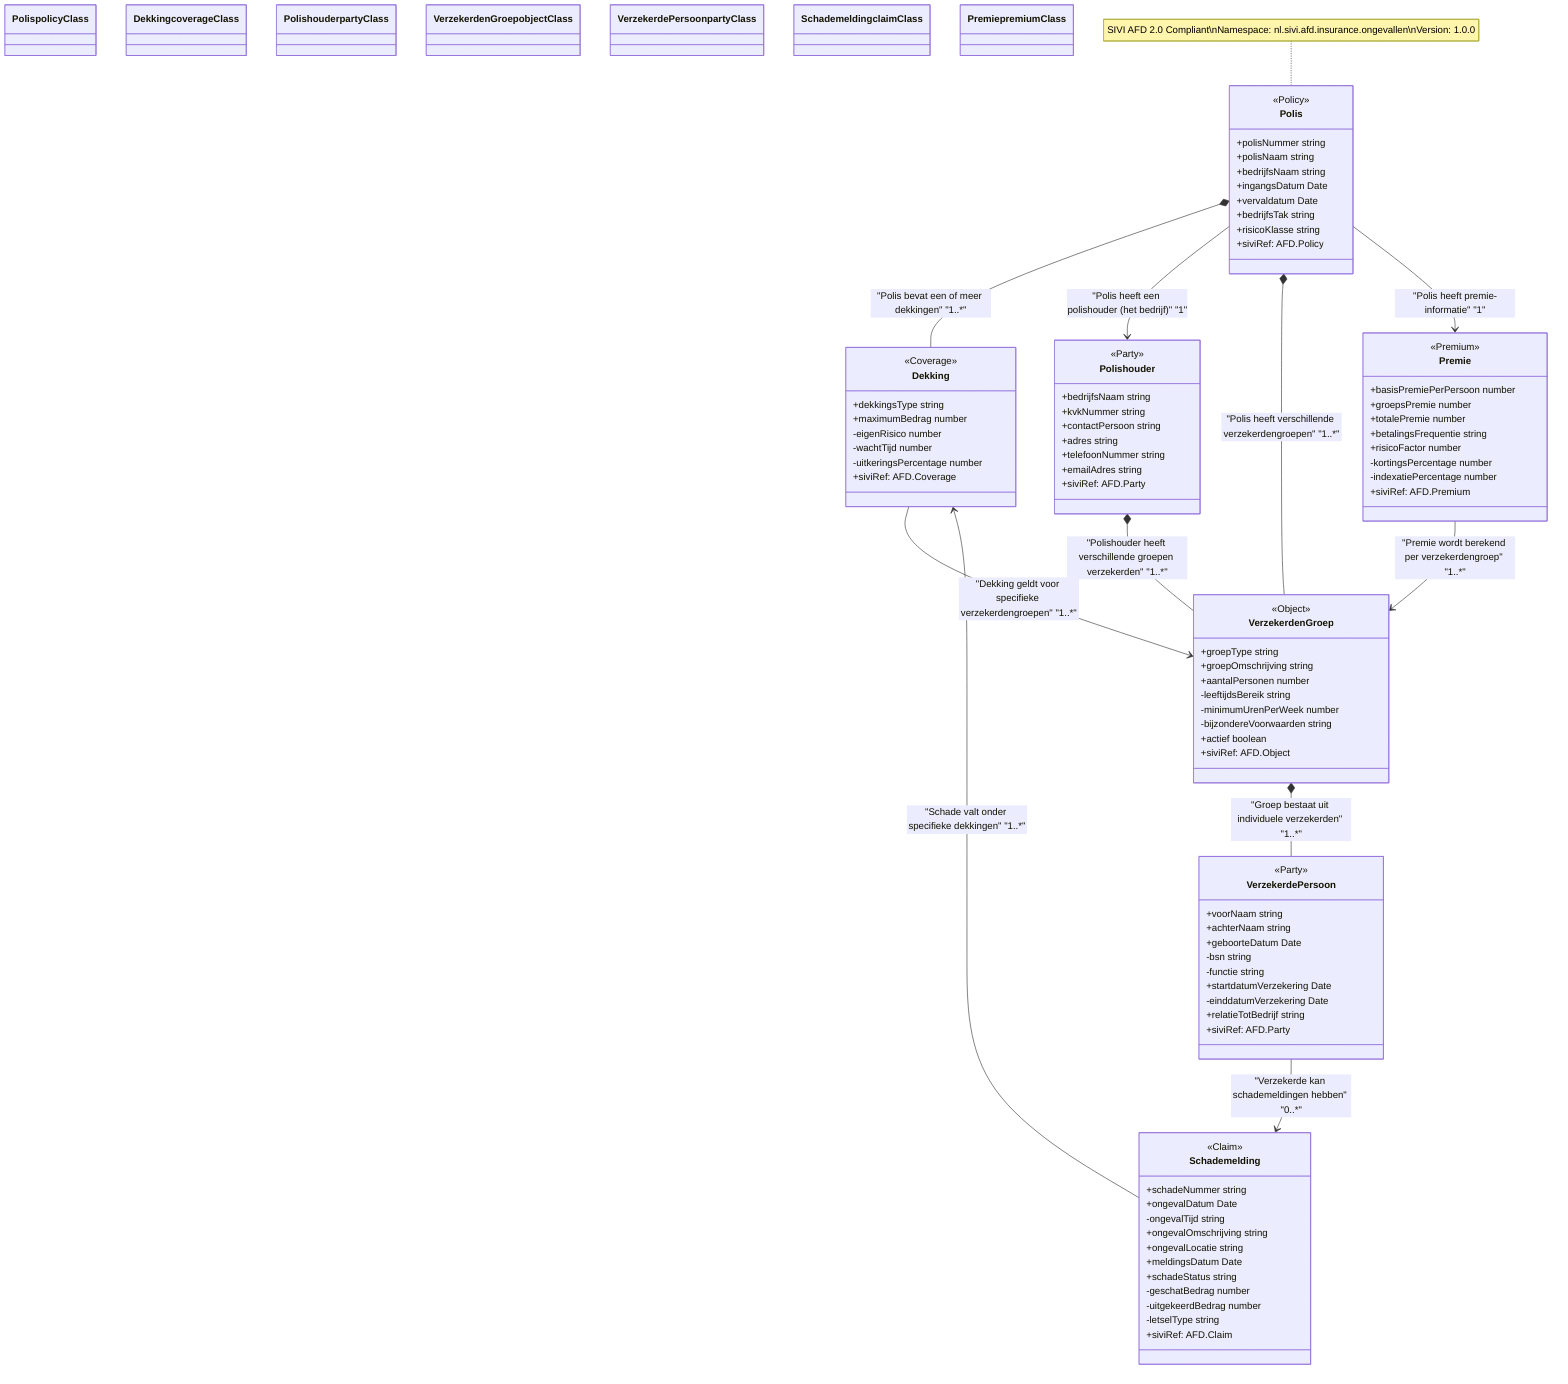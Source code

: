 classDiagram

    %% Domain Model: Collectieve Ongevallenverzekering voor Bedrijven
    %% Version: 1.0.0
    %% Generated: 2025-06-25T11:52:51.135Z
    %% Based on SIVI AFD 2.0

    class Polis {
        +polisNummer string
        +polisNaam string
        +bedrijfsNaam string
        +ingangsDatum Date
        +vervaldatum Date
        +bedrijfsTak string
        +risicoKlasse string
        <<Policy>>
        +siviRef: AFD.Policy
    }

    class Dekking {
        +dekkingsType string
        +maximumBedrag number
        -eigenRisico number
        -wachtTijd number
        -uitkeringsPercentage number
        <<Coverage>>
        +siviRef: AFD.Coverage
    }

    class Polishouder {
        +bedrijfsNaam string
        +kvkNummer string
        +contactPersoon string
        +adres string
        +telefoonNummer string
        +emailAdres string
        <<Party>>
        +siviRef: AFD.Party
    }

    class VerzekerdenGroep {
        +groepType string
        +groepOmschrijving string
        +aantalPersonen number
        -leeftijdsBereik string
        -minimumUrenPerWeek number
        -bijzondereVoorwaarden string
        +actief boolean
        <<Object>>
        +siviRef: AFD.Object
    }

    class VerzekerdePersoon {
        +voorNaam string
        +achterNaam string
        +geboorteDatum Date
        -bsn string
        -functie string
        +startdatumVerzekering Date
        -einddatumVerzekering Date
        +relatieTotBedrijf string
        <<Party>>
        +siviRef: AFD.Party
    }

    class Schademelding {
        +schadeNummer string
        +ongevalDatum Date
        -ongevalTijd string
        +ongevalOmschrijving string
        +ongevalLocatie string
        +meldingsDatum Date
        +schadeStatus string
        -geschatBedrag number
        -uitgekeerdBedrag number
        -letselType string
        <<Claim>>
        +siviRef: AFD.Claim
    }

    class Premie {
        +basisPremiePerPersoon number
        +groepsPremie number
        +totalePremie number
        +betalingsFrequentie string
        +risicoFactor number
        -kortingsPercentage number
        -indexatiePercentage number
        <<Premium>>
        +siviRef: AFD.Premium
    }

    Polis *-- Dekking : "Polis bevat een of meer dekkingen" "1..*"
    Polis --> Polishouder : "Polis heeft een polishouder (het bedrijf)" "1"
    Polis *-- VerzekerdenGroep : "Polis heeft verschillende verzekerdengroepen" "1..*"
    Polis --> Premie : "Polis heeft premie-informatie" "1"
    Dekking --> VerzekerdenGroep : "Dekking geldt voor specifieke verzekerdengroepen" "1..*"
    Polishouder *-- VerzekerdenGroep : "Polishouder heeft verschillende groepen verzekerden" "1..*"
    VerzekerdenGroep *-- VerzekerdePersoon : "Groep bestaat uit individuele verzekerden" "1..*"
    VerzekerdePersoon --> Schademelding : "Verzekerde kan schademeldingen hebben" "0..*"
    Schademelding --> Dekking : "Schade valt onder specifieke dekkingen" "1..*"
    Premie --> VerzekerdenGroep : "Premie wordt berekend per verzekerdengroep" "1..*"

    %% Enhanced SIVI AFD 2.0 Styling
    classDef policyClass fill:#e1f5fe,stroke:#01579b,stroke-width:3px,color:#000000
    classDef coverageClass fill:#f3e5f5,stroke:#4a148c,stroke-width:3px,color:#000000
    classDef partyClass fill:#e8f5e8,stroke:#1b5e20,stroke-width:3px,color:#000000
    classDef claimClass fill:#fff3e0,stroke:#e65100,stroke-width:3px,color:#000000
    classDef premiumClass fill:#fff8e1,stroke:#f57c00,stroke-width:3px,color:#000000
    classDef objectClass fill:#f1f8e9,stroke:#33691e,stroke-width:3px,color:#000000
    classDef clauseClass fill:#fce4ec,stroke:#ad1457,stroke-width:3px,color:#000000

    class Polis policyClass
    class Dekking coverageClass
    class Polishouder partyClass
    class VerzekerdenGroep objectClass
    class VerzekerdePersoon partyClass
    class Schademelding claimClass
    class Premie premiumClass

    %% SIVI AFD 2.0 Compliance Notes
    note for Polis "SIVI AFD 2.0 Compliant\nNamespace: nl.sivi.afd.insurance.ongevallen\nVersion: 1.0.0"